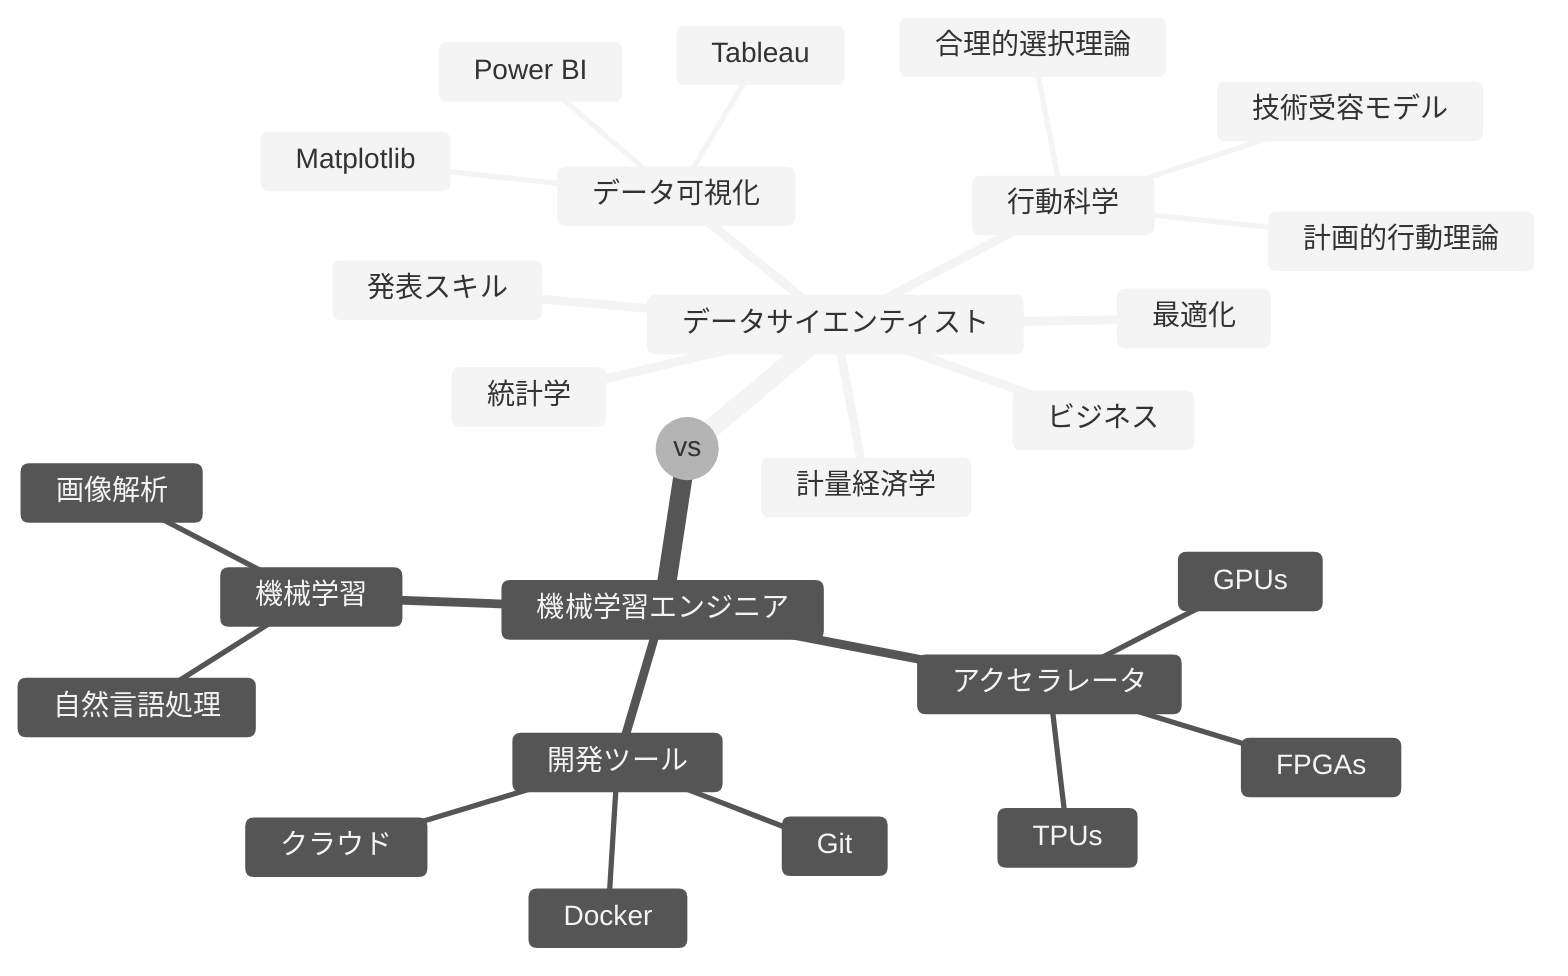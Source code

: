 %%{init: {'theme': 'neutral'}}%%

mindmap
  root((vs))
    データサイエンティスト
      統計学
      計量経済学
      データ可視化
        Matplotlib
        Tableau
        Power BI
      発表スキル
      最適化
      行動科学
        計画的行動理論
        合理的選択理論
        技術受容モデル
      ビジネス
    機械学習エンジニア
      アクセラレータ
        GPUs
        TPUs
        FPGAs
      開発ツール
        Git
        Docker
        クラウド
      機械学習
        自然言語処理
        画像解析